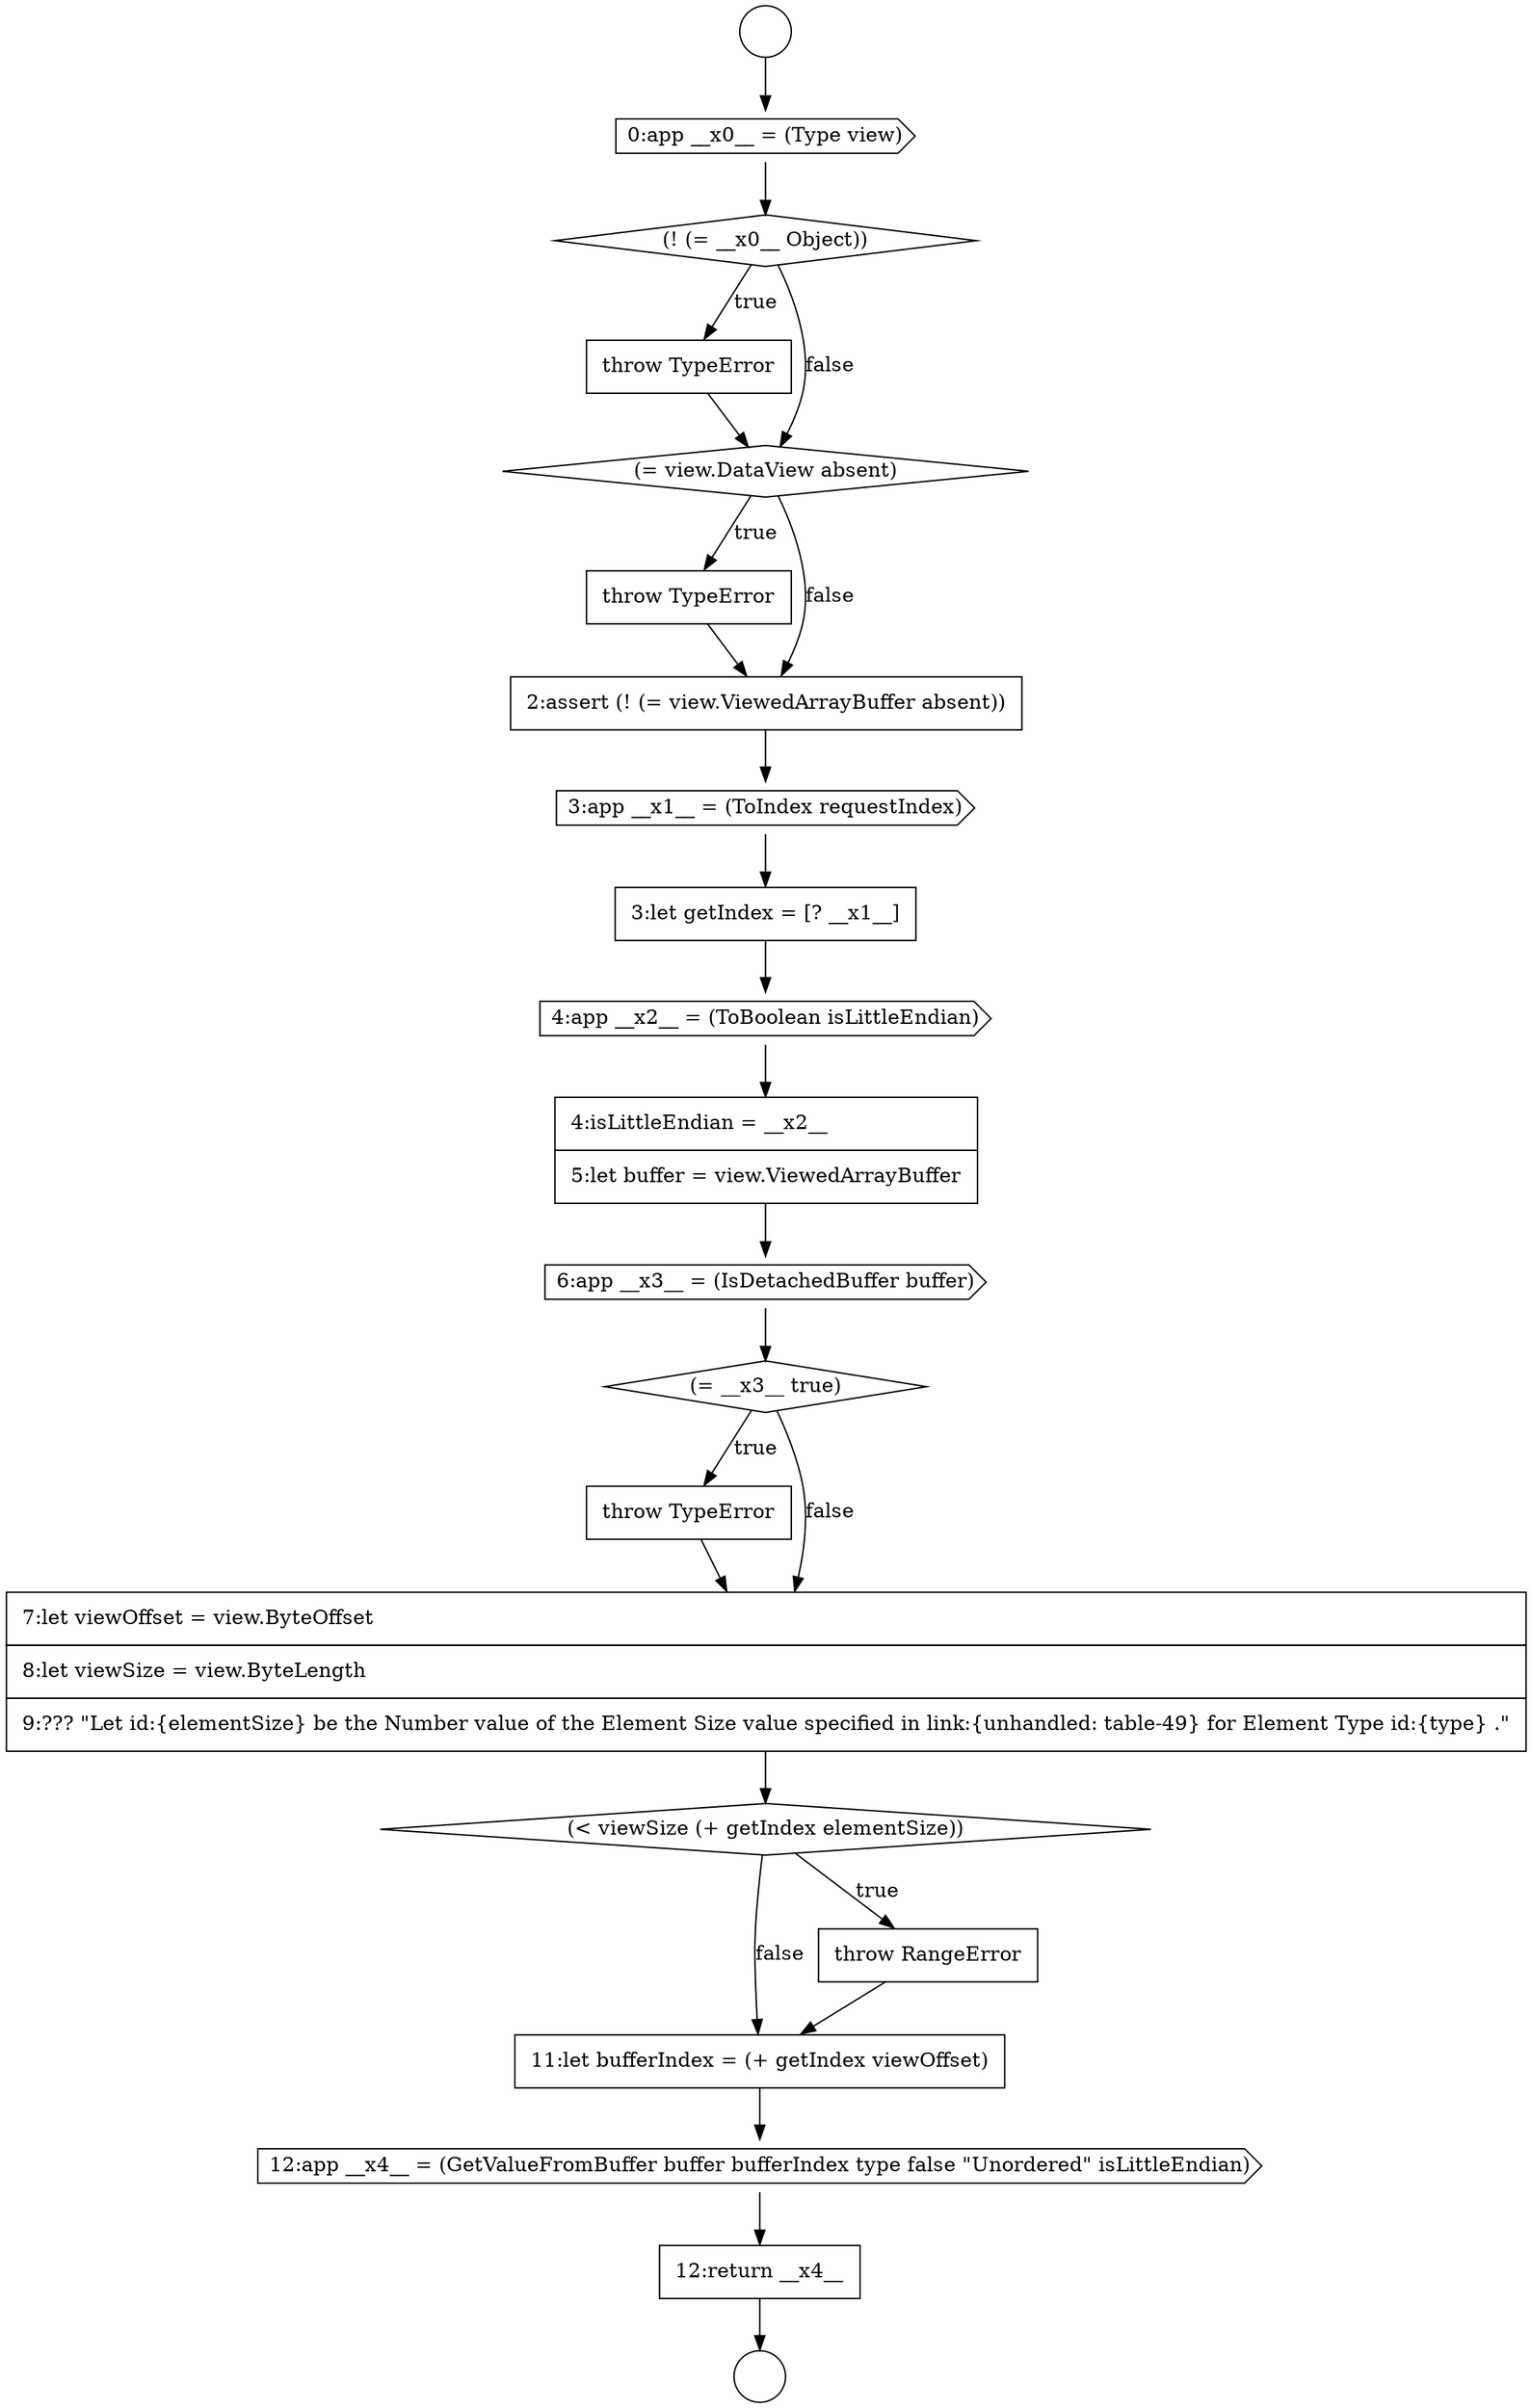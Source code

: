 digraph {
  node15632 [shape=none, margin=0, label=<<font color="black">
    <table border="0" cellborder="1" cellspacing="0" cellpadding="10">
      <tr><td align="left">throw TypeError</td></tr>
    </table>
  </font>> color="black" fillcolor="white" style=filled]
  node15637 [shape=none, margin=0, label=<<font color="black">
    <table border="0" cellborder="1" cellspacing="0" cellpadding="10">
      <tr><td align="left">3:let getIndex = [? __x1__]</td></tr>
    </table>
  </font>> color="black" fillcolor="white" style=filled]
  node15648 [shape=none, margin=0, label=<<font color="black">
    <table border="0" cellborder="1" cellspacing="0" cellpadding="10">
      <tr><td align="left">12:return __x4__</td></tr>
    </table>
  </font>> color="black" fillcolor="white" style=filled]
  node15633 [shape=diamond, label=<<font color="black">(= view.DataView absent)</font>> color="black" fillcolor="white" style=filled]
  node15642 [shape=none, margin=0, label=<<font color="black">
    <table border="0" cellborder="1" cellspacing="0" cellpadding="10">
      <tr><td align="left">throw TypeError</td></tr>
    </table>
  </font>> color="black" fillcolor="white" style=filled]
  node15634 [shape=none, margin=0, label=<<font color="black">
    <table border="0" cellborder="1" cellspacing="0" cellpadding="10">
      <tr><td align="left">throw TypeError</td></tr>
    </table>
  </font>> color="black" fillcolor="white" style=filled]
  node15635 [shape=none, margin=0, label=<<font color="black">
    <table border="0" cellborder="1" cellspacing="0" cellpadding="10">
      <tr><td align="left">2:assert (! (= view.ViewedArrayBuffer absent))</td></tr>
    </table>
  </font>> color="black" fillcolor="white" style=filled]
  node15644 [shape=diamond, label=<<font color="black">(&lt; viewSize (+ getIndex elementSize))</font>> color="black" fillcolor="white" style=filled]
  node15629 [shape=circle label=" " color="black" fillcolor="white" style=filled]
  node15643 [shape=none, margin=0, label=<<font color="black">
    <table border="0" cellborder="1" cellspacing="0" cellpadding="10">
      <tr><td align="left">7:let viewOffset = view.ByteOffset</td></tr>
      <tr><td align="left">8:let viewSize = view.ByteLength</td></tr>
      <tr><td align="left">9:??? &quot;Let id:{elementSize} be the Number value of the Element Size value specified in link:{unhandled: table-49} for Element Type id:{type} .&quot;</td></tr>
    </table>
  </font>> color="black" fillcolor="white" style=filled]
  node15628 [shape=circle label=" " color="black" fillcolor="white" style=filled]
  node15631 [shape=diamond, label=<<font color="black">(! (= __x0__ Object))</font>> color="black" fillcolor="white" style=filled]
  node15638 [shape=cds, label=<<font color="black">4:app __x2__ = (ToBoolean isLittleEndian)</font>> color="black" fillcolor="white" style=filled]
  node15639 [shape=none, margin=0, label=<<font color="black">
    <table border="0" cellborder="1" cellspacing="0" cellpadding="10">
      <tr><td align="left">4:isLittleEndian = __x2__</td></tr>
      <tr><td align="left">5:let buffer = view.ViewedArrayBuffer</td></tr>
    </table>
  </font>> color="black" fillcolor="white" style=filled]
  node15646 [shape=none, margin=0, label=<<font color="black">
    <table border="0" cellborder="1" cellspacing="0" cellpadding="10">
      <tr><td align="left">11:let bufferIndex = (+ getIndex viewOffset)</td></tr>
    </table>
  </font>> color="black" fillcolor="white" style=filled]
  node15641 [shape=diamond, label=<<font color="black">(= __x3__ true)</font>> color="black" fillcolor="white" style=filled]
  node15630 [shape=cds, label=<<font color="black">0:app __x0__ = (Type view)</font>> color="black" fillcolor="white" style=filled]
  node15645 [shape=none, margin=0, label=<<font color="black">
    <table border="0" cellborder="1" cellspacing="0" cellpadding="10">
      <tr><td align="left">throw RangeError</td></tr>
    </table>
  </font>> color="black" fillcolor="white" style=filled]
  node15640 [shape=cds, label=<<font color="black">6:app __x3__ = (IsDetachedBuffer buffer)</font>> color="black" fillcolor="white" style=filled]
  node15647 [shape=cds, label=<<font color="black">12:app __x4__ = (GetValueFromBuffer buffer bufferIndex type false &quot;Unordered&quot; isLittleEndian)</font>> color="black" fillcolor="white" style=filled]
  node15636 [shape=cds, label=<<font color="black">3:app __x1__ = (ToIndex requestIndex)</font>> color="black" fillcolor="white" style=filled]
  node15637 -> node15638 [ color="black"]
  node15636 -> node15637 [ color="black"]
  node15644 -> node15645 [label=<<font color="black">true</font>> color="black"]
  node15644 -> node15646 [label=<<font color="black">false</font>> color="black"]
  node15640 -> node15641 [ color="black"]
  node15643 -> node15644 [ color="black"]
  node15632 -> node15633 [ color="black"]
  node15631 -> node15632 [label=<<font color="black">true</font>> color="black"]
  node15631 -> node15633 [label=<<font color="black">false</font>> color="black"]
  node15635 -> node15636 [ color="black"]
  node15630 -> node15631 [ color="black"]
  node15641 -> node15642 [label=<<font color="black">true</font>> color="black"]
  node15641 -> node15643 [label=<<font color="black">false</font>> color="black"]
  node15647 -> node15648 [ color="black"]
  node15628 -> node15630 [ color="black"]
  node15639 -> node15640 [ color="black"]
  node15642 -> node15643 [ color="black"]
  node15645 -> node15646 [ color="black"]
  node15648 -> node15629 [ color="black"]
  node15638 -> node15639 [ color="black"]
  node15633 -> node15634 [label=<<font color="black">true</font>> color="black"]
  node15633 -> node15635 [label=<<font color="black">false</font>> color="black"]
  node15646 -> node15647 [ color="black"]
  node15634 -> node15635 [ color="black"]
}

